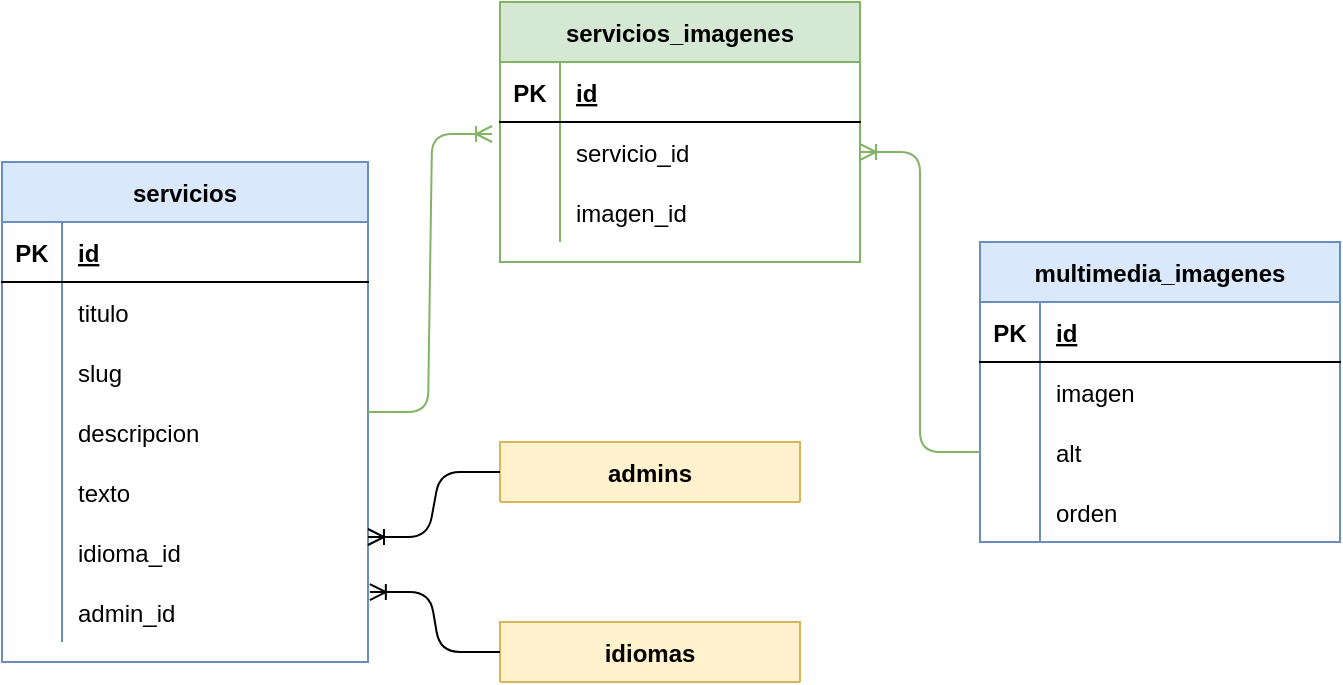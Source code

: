 <mxfile version="14.2.5" type="github">
  <diagram id="W5UovOgnBO6dYOYTDpr0" name="ServiciosDiagram">
    <mxGraphModel dx="862" dy="531" grid="1" gridSize="10" guides="1" tooltips="1" connect="1" arrows="1" fold="1" page="1" pageScale="1" pageWidth="827" pageHeight="1169" math="0" shadow="0">
      <root>
        <mxCell id="0" />
        <mxCell id="1" parent="0" />
        <mxCell id="mN5UHLbo1BGkFWO35L5Y-1" value="servicios" style="shape=table;startSize=30;container=1;collapsible=1;childLayout=tableLayout;fixedRows=1;rowLines=0;fontStyle=1;align=center;resizeLast=1;fillColor=#dae8fc;strokeColor=#6c8ebf;" parent="1" vertex="1">
          <mxGeometry x="41" y="110" width="183" height="250" as="geometry">
            <mxRectangle x="60" y="120" width="80" height="30" as="alternateBounds" />
          </mxGeometry>
        </mxCell>
        <mxCell id="mN5UHLbo1BGkFWO35L5Y-2" value="" style="shape=partialRectangle;collapsible=0;dropTarget=0;pointerEvents=0;fillColor=none;top=0;left=0;bottom=1;right=0;points=[[0,0.5],[1,0.5]];portConstraint=eastwest;" parent="mN5UHLbo1BGkFWO35L5Y-1" vertex="1">
          <mxGeometry y="30" width="183" height="30" as="geometry" />
        </mxCell>
        <mxCell id="mN5UHLbo1BGkFWO35L5Y-3" value="PK" style="shape=partialRectangle;connectable=0;fillColor=none;top=0;left=0;bottom=0;right=0;fontStyle=1;overflow=hidden;" parent="mN5UHLbo1BGkFWO35L5Y-2" vertex="1">
          <mxGeometry width="30" height="30" as="geometry" />
        </mxCell>
        <mxCell id="mN5UHLbo1BGkFWO35L5Y-4" value="id" style="shape=partialRectangle;connectable=0;fillColor=none;top=0;left=0;bottom=0;right=0;align=left;spacingLeft=6;fontStyle=5;overflow=hidden;" parent="mN5UHLbo1BGkFWO35L5Y-2" vertex="1">
          <mxGeometry x="30" width="153" height="30" as="geometry" />
        </mxCell>
        <mxCell id="mN5UHLbo1BGkFWO35L5Y-5" value="" style="shape=partialRectangle;collapsible=0;dropTarget=0;pointerEvents=0;fillColor=none;top=0;left=0;bottom=0;right=0;points=[[0,0.5],[1,0.5]];portConstraint=eastwest;" parent="mN5UHLbo1BGkFWO35L5Y-1" vertex="1">
          <mxGeometry y="60" width="183" height="30" as="geometry" />
        </mxCell>
        <mxCell id="mN5UHLbo1BGkFWO35L5Y-6" value="" style="shape=partialRectangle;connectable=0;fillColor=none;top=0;left=0;bottom=0;right=0;editable=1;overflow=hidden;" parent="mN5UHLbo1BGkFWO35L5Y-5" vertex="1">
          <mxGeometry width="30" height="30" as="geometry" />
        </mxCell>
        <mxCell id="mN5UHLbo1BGkFWO35L5Y-7" value="titulo" style="shape=partialRectangle;connectable=0;fillColor=none;top=0;left=0;bottom=0;right=0;align=left;spacingLeft=6;overflow=hidden;" parent="mN5UHLbo1BGkFWO35L5Y-5" vertex="1">
          <mxGeometry x="30" width="153" height="30" as="geometry" />
        </mxCell>
        <mxCell id="mN5UHLbo1BGkFWO35L5Y-8" value="" style="shape=partialRectangle;collapsible=0;dropTarget=0;pointerEvents=0;fillColor=none;top=0;left=0;bottom=0;right=0;points=[[0,0.5],[1,0.5]];portConstraint=eastwest;" parent="mN5UHLbo1BGkFWO35L5Y-1" vertex="1">
          <mxGeometry y="90" width="183" height="30" as="geometry" />
        </mxCell>
        <mxCell id="mN5UHLbo1BGkFWO35L5Y-9" value="" style="shape=partialRectangle;connectable=0;fillColor=none;top=0;left=0;bottom=0;right=0;editable=1;overflow=hidden;" parent="mN5UHLbo1BGkFWO35L5Y-8" vertex="1">
          <mxGeometry width="30" height="30" as="geometry" />
        </mxCell>
        <mxCell id="mN5UHLbo1BGkFWO35L5Y-10" value="slug" style="shape=partialRectangle;connectable=0;fillColor=none;top=0;left=0;bottom=0;right=0;align=left;spacingLeft=6;overflow=hidden;" parent="mN5UHLbo1BGkFWO35L5Y-8" vertex="1">
          <mxGeometry x="30" width="153" height="30" as="geometry" />
        </mxCell>
        <mxCell id="mN5UHLbo1BGkFWO35L5Y-11" value="" style="shape=partialRectangle;collapsible=0;dropTarget=0;pointerEvents=0;fillColor=none;top=0;left=0;bottom=0;right=0;points=[[0,0.5],[1,0.5]];portConstraint=eastwest;" parent="mN5UHLbo1BGkFWO35L5Y-1" vertex="1">
          <mxGeometry y="120" width="183" height="30" as="geometry" />
        </mxCell>
        <mxCell id="mN5UHLbo1BGkFWO35L5Y-12" value="" style="shape=partialRectangle;connectable=0;fillColor=none;top=0;left=0;bottom=0;right=0;editable=1;overflow=hidden;" parent="mN5UHLbo1BGkFWO35L5Y-11" vertex="1">
          <mxGeometry width="30" height="30" as="geometry" />
        </mxCell>
        <mxCell id="mN5UHLbo1BGkFWO35L5Y-13" value="descripcion" style="shape=partialRectangle;connectable=0;fillColor=none;top=0;left=0;bottom=0;right=0;align=left;spacingLeft=6;overflow=hidden;" parent="mN5UHLbo1BGkFWO35L5Y-11" vertex="1">
          <mxGeometry x="30" width="153" height="30" as="geometry" />
        </mxCell>
        <mxCell id="mN5UHLbo1BGkFWO35L5Y-14" value="" style="shape=partialRectangle;collapsible=0;dropTarget=0;pointerEvents=0;fillColor=none;top=0;left=0;bottom=0;right=0;points=[[0,0.5],[1,0.5]];portConstraint=eastwest;" parent="mN5UHLbo1BGkFWO35L5Y-1" vertex="1">
          <mxGeometry y="150" width="183" height="30" as="geometry" />
        </mxCell>
        <mxCell id="mN5UHLbo1BGkFWO35L5Y-15" value="" style="shape=partialRectangle;connectable=0;fillColor=none;top=0;left=0;bottom=0;right=0;editable=1;overflow=hidden;" parent="mN5UHLbo1BGkFWO35L5Y-14" vertex="1">
          <mxGeometry width="30" height="30" as="geometry" />
        </mxCell>
        <mxCell id="mN5UHLbo1BGkFWO35L5Y-16" value="texto" style="shape=partialRectangle;connectable=0;fillColor=none;top=0;left=0;bottom=0;right=0;align=left;spacingLeft=6;overflow=hidden;" parent="mN5UHLbo1BGkFWO35L5Y-14" vertex="1">
          <mxGeometry x="30" width="153" height="30" as="geometry" />
        </mxCell>
        <mxCell id="mN5UHLbo1BGkFWO35L5Y-17" value="" style="shape=partialRectangle;collapsible=0;dropTarget=0;pointerEvents=0;fillColor=none;top=0;left=0;bottom=0;right=0;points=[[0,0.5],[1,0.5]];portConstraint=eastwest;" parent="mN5UHLbo1BGkFWO35L5Y-1" vertex="1">
          <mxGeometry y="180" width="183" height="30" as="geometry" />
        </mxCell>
        <mxCell id="mN5UHLbo1BGkFWO35L5Y-18" value="" style="shape=partialRectangle;connectable=0;fillColor=none;top=0;left=0;bottom=0;right=0;editable=1;overflow=hidden;" parent="mN5UHLbo1BGkFWO35L5Y-17" vertex="1">
          <mxGeometry width="30" height="30" as="geometry" />
        </mxCell>
        <mxCell id="mN5UHLbo1BGkFWO35L5Y-19" value="idioma_id" style="shape=partialRectangle;connectable=0;fillColor=none;top=0;left=0;bottom=0;right=0;align=left;spacingLeft=6;overflow=hidden;" parent="mN5UHLbo1BGkFWO35L5Y-17" vertex="1">
          <mxGeometry x="30" width="153" height="30" as="geometry" />
        </mxCell>
        <mxCell id="mN5UHLbo1BGkFWO35L5Y-46" value="" style="shape=partialRectangle;collapsible=0;dropTarget=0;pointerEvents=0;fillColor=none;top=0;left=0;bottom=0;right=0;points=[[0,0.5],[1,0.5]];portConstraint=eastwest;" parent="mN5UHLbo1BGkFWO35L5Y-1" vertex="1">
          <mxGeometry y="210" width="183" height="30" as="geometry" />
        </mxCell>
        <mxCell id="mN5UHLbo1BGkFWO35L5Y-47" value="" style="shape=partialRectangle;connectable=0;fillColor=none;top=0;left=0;bottom=0;right=0;editable=1;overflow=hidden;" parent="mN5UHLbo1BGkFWO35L5Y-46" vertex="1">
          <mxGeometry width="30" height="30" as="geometry" />
        </mxCell>
        <mxCell id="mN5UHLbo1BGkFWO35L5Y-48" value="admin_id" style="shape=partialRectangle;connectable=0;fillColor=none;top=0;left=0;bottom=0;right=0;align=left;spacingLeft=6;overflow=hidden;" parent="mN5UHLbo1BGkFWO35L5Y-46" vertex="1">
          <mxGeometry x="30" width="153" height="30" as="geometry" />
        </mxCell>
        <mxCell id="mN5UHLbo1BGkFWO35L5Y-20" value="servicios_imagenes" style="shape=table;startSize=30;container=1;collapsible=1;childLayout=tableLayout;fixedRows=1;rowLines=0;fontStyle=1;align=center;resizeLast=1;fillColor=#d5e8d4;strokeColor=#82b366;" parent="1" vertex="1">
          <mxGeometry x="290" y="30" width="180" height="130" as="geometry" />
        </mxCell>
        <mxCell id="mN5UHLbo1BGkFWO35L5Y-21" value="" style="shape=partialRectangle;collapsible=0;dropTarget=0;pointerEvents=0;fillColor=none;top=0;left=0;bottom=1;right=0;points=[[0,0.5],[1,0.5]];portConstraint=eastwest;" parent="mN5UHLbo1BGkFWO35L5Y-20" vertex="1">
          <mxGeometry y="30" width="180" height="30" as="geometry" />
        </mxCell>
        <mxCell id="mN5UHLbo1BGkFWO35L5Y-22" value="PK" style="shape=partialRectangle;connectable=0;fillColor=none;top=0;left=0;bottom=0;right=0;fontStyle=1;overflow=hidden;" parent="mN5UHLbo1BGkFWO35L5Y-21" vertex="1">
          <mxGeometry width="30" height="30" as="geometry" />
        </mxCell>
        <mxCell id="mN5UHLbo1BGkFWO35L5Y-23" value="id" style="shape=partialRectangle;connectable=0;fillColor=none;top=0;left=0;bottom=0;right=0;align=left;spacingLeft=6;fontStyle=5;overflow=hidden;" parent="mN5UHLbo1BGkFWO35L5Y-21" vertex="1">
          <mxGeometry x="30" width="150" height="30" as="geometry" />
        </mxCell>
        <mxCell id="mN5UHLbo1BGkFWO35L5Y-24" value="" style="shape=partialRectangle;collapsible=0;dropTarget=0;pointerEvents=0;fillColor=none;top=0;left=0;bottom=0;right=0;points=[[0,0.5],[1,0.5]];portConstraint=eastwest;" parent="mN5UHLbo1BGkFWO35L5Y-20" vertex="1">
          <mxGeometry y="60" width="180" height="30" as="geometry" />
        </mxCell>
        <mxCell id="mN5UHLbo1BGkFWO35L5Y-25" value="" style="shape=partialRectangle;connectable=0;fillColor=none;top=0;left=0;bottom=0;right=0;editable=1;overflow=hidden;" parent="mN5UHLbo1BGkFWO35L5Y-24" vertex="1">
          <mxGeometry width="30" height="30" as="geometry" />
        </mxCell>
        <mxCell id="mN5UHLbo1BGkFWO35L5Y-26" value="servicio_id" style="shape=partialRectangle;connectable=0;fillColor=none;top=0;left=0;bottom=0;right=0;align=left;spacingLeft=6;overflow=hidden;" parent="mN5UHLbo1BGkFWO35L5Y-24" vertex="1">
          <mxGeometry x="30" width="150" height="30" as="geometry" />
        </mxCell>
        <mxCell id="mN5UHLbo1BGkFWO35L5Y-27" value="" style="shape=partialRectangle;collapsible=0;dropTarget=0;pointerEvents=0;fillColor=none;top=0;left=0;bottom=0;right=0;points=[[0,0.5],[1,0.5]];portConstraint=eastwest;" parent="mN5UHLbo1BGkFWO35L5Y-20" vertex="1">
          <mxGeometry y="90" width="180" height="30" as="geometry" />
        </mxCell>
        <mxCell id="mN5UHLbo1BGkFWO35L5Y-28" value="" style="shape=partialRectangle;connectable=0;fillColor=none;top=0;left=0;bottom=0;right=0;editable=1;overflow=hidden;" parent="mN5UHLbo1BGkFWO35L5Y-27" vertex="1">
          <mxGeometry width="30" height="30" as="geometry" />
        </mxCell>
        <mxCell id="mN5UHLbo1BGkFWO35L5Y-29" value="imagen_id" style="shape=partialRectangle;connectable=0;fillColor=none;top=0;left=0;bottom=0;right=0;align=left;spacingLeft=6;overflow=hidden;" parent="mN5UHLbo1BGkFWO35L5Y-27" vertex="1">
          <mxGeometry x="30" width="150" height="30" as="geometry" />
        </mxCell>
        <mxCell id="mN5UHLbo1BGkFWO35L5Y-33" value="multimedia_imagenes" style="shape=table;startSize=30;container=1;collapsible=1;childLayout=tableLayout;fixedRows=1;rowLines=0;fontStyle=1;align=center;resizeLast=1;fillColor=#dae8fc;strokeColor=#6c8ebf;" parent="1" vertex="1">
          <mxGeometry x="530" y="150" width="180" height="150" as="geometry" />
        </mxCell>
        <mxCell id="mN5UHLbo1BGkFWO35L5Y-34" value="" style="shape=partialRectangle;collapsible=0;dropTarget=0;pointerEvents=0;fillColor=none;top=0;left=0;bottom=1;right=0;points=[[0,0.5],[1,0.5]];portConstraint=eastwest;" parent="mN5UHLbo1BGkFWO35L5Y-33" vertex="1">
          <mxGeometry y="30" width="180" height="30" as="geometry" />
        </mxCell>
        <mxCell id="mN5UHLbo1BGkFWO35L5Y-35" value="PK" style="shape=partialRectangle;connectable=0;fillColor=none;top=0;left=0;bottom=0;right=0;fontStyle=1;overflow=hidden;" parent="mN5UHLbo1BGkFWO35L5Y-34" vertex="1">
          <mxGeometry width="30" height="30" as="geometry" />
        </mxCell>
        <mxCell id="mN5UHLbo1BGkFWO35L5Y-36" value="id" style="shape=partialRectangle;connectable=0;fillColor=none;top=0;left=0;bottom=0;right=0;align=left;spacingLeft=6;fontStyle=5;overflow=hidden;" parent="mN5UHLbo1BGkFWO35L5Y-34" vertex="1">
          <mxGeometry x="30" width="150" height="30" as="geometry" />
        </mxCell>
        <mxCell id="mN5UHLbo1BGkFWO35L5Y-37" value="" style="shape=partialRectangle;collapsible=0;dropTarget=0;pointerEvents=0;fillColor=none;top=0;left=0;bottom=0;right=0;points=[[0,0.5],[1,0.5]];portConstraint=eastwest;" parent="mN5UHLbo1BGkFWO35L5Y-33" vertex="1">
          <mxGeometry y="60" width="180" height="30" as="geometry" />
        </mxCell>
        <mxCell id="mN5UHLbo1BGkFWO35L5Y-38" value="" style="shape=partialRectangle;connectable=0;fillColor=none;top=0;left=0;bottom=0;right=0;editable=1;overflow=hidden;" parent="mN5UHLbo1BGkFWO35L5Y-37" vertex="1">
          <mxGeometry width="30" height="30" as="geometry" />
        </mxCell>
        <mxCell id="mN5UHLbo1BGkFWO35L5Y-39" value="imagen" style="shape=partialRectangle;connectable=0;fillColor=none;top=0;left=0;bottom=0;right=0;align=left;spacingLeft=6;overflow=hidden;" parent="mN5UHLbo1BGkFWO35L5Y-37" vertex="1">
          <mxGeometry x="30" width="150" height="30" as="geometry" />
        </mxCell>
        <mxCell id="mN5UHLbo1BGkFWO35L5Y-40" value="" style="shape=partialRectangle;collapsible=0;dropTarget=0;pointerEvents=0;fillColor=none;top=0;left=0;bottom=0;right=0;points=[[0,0.5],[1,0.5]];portConstraint=eastwest;" parent="mN5UHLbo1BGkFWO35L5Y-33" vertex="1">
          <mxGeometry y="90" width="180" height="30" as="geometry" />
        </mxCell>
        <mxCell id="mN5UHLbo1BGkFWO35L5Y-41" value="" style="shape=partialRectangle;connectable=0;fillColor=none;top=0;left=0;bottom=0;right=0;editable=1;overflow=hidden;" parent="mN5UHLbo1BGkFWO35L5Y-40" vertex="1">
          <mxGeometry width="30" height="30" as="geometry" />
        </mxCell>
        <mxCell id="mN5UHLbo1BGkFWO35L5Y-42" value="alt" style="shape=partialRectangle;connectable=0;fillColor=none;top=0;left=0;bottom=0;right=0;align=left;spacingLeft=6;overflow=hidden;" parent="mN5UHLbo1BGkFWO35L5Y-40" vertex="1">
          <mxGeometry x="30" width="150" height="30" as="geometry" />
        </mxCell>
        <mxCell id="mN5UHLbo1BGkFWO35L5Y-43" value="" style="shape=partialRectangle;collapsible=0;dropTarget=0;pointerEvents=0;fillColor=none;top=0;left=0;bottom=0;right=0;points=[[0,0.5],[1,0.5]];portConstraint=eastwest;" parent="mN5UHLbo1BGkFWO35L5Y-33" vertex="1">
          <mxGeometry y="120" width="180" height="30" as="geometry" />
        </mxCell>
        <mxCell id="mN5UHLbo1BGkFWO35L5Y-44" value="" style="shape=partialRectangle;connectable=0;fillColor=none;top=0;left=0;bottom=0;right=0;editable=1;overflow=hidden;" parent="mN5UHLbo1BGkFWO35L5Y-43" vertex="1">
          <mxGeometry width="30" height="30" as="geometry" />
        </mxCell>
        <mxCell id="mN5UHLbo1BGkFWO35L5Y-45" value="orden" style="shape=partialRectangle;connectable=0;fillColor=none;top=0;left=0;bottom=0;right=0;align=left;spacingLeft=6;overflow=hidden;" parent="mN5UHLbo1BGkFWO35L5Y-43" vertex="1">
          <mxGeometry x="30" width="150" height="30" as="geometry" />
        </mxCell>
        <mxCell id="173J-63wM3XfRQZdWIEK-1" value="" style="edgeStyle=entityRelationEdgeStyle;fontSize=12;html=1;endArrow=ERoneToMany;entryX=-0.022;entryY=0.2;entryDx=0;entryDy=0;entryPerimeter=0;exitX=1;exitY=0.5;exitDx=0;exitDy=0;fillColor=#d5e8d4;strokeColor=#82b366;" edge="1" parent="1" source="mN5UHLbo1BGkFWO35L5Y-1" target="mN5UHLbo1BGkFWO35L5Y-24">
          <mxGeometry width="100" height="100" relative="1" as="geometry">
            <mxPoint x="210" y="260" as="sourcePoint" />
            <mxPoint x="310" y="160" as="targetPoint" />
          </mxGeometry>
        </mxCell>
        <mxCell id="173J-63wM3XfRQZdWIEK-2" value="" style="edgeStyle=entityRelationEdgeStyle;fontSize=12;html=1;endArrow=ERoneToMany;entryX=1;entryY=0.5;entryDx=0;entryDy=0;exitX=0;exitY=0.5;exitDx=0;exitDy=0;fillColor=#d5e8d4;strokeColor=#82b366;" edge="1" parent="1" source="mN5UHLbo1BGkFWO35L5Y-40" target="mN5UHLbo1BGkFWO35L5Y-24">
          <mxGeometry width="100" height="100" relative="1" as="geometry">
            <mxPoint x="360" y="330" as="sourcePoint" />
            <mxPoint x="460" y="230" as="targetPoint" />
          </mxGeometry>
        </mxCell>
        <mxCell id="173J-63wM3XfRQZdWIEK-3" value="idiomas" style="shape=table;startSize=30;container=1;collapsible=1;childLayout=tableLayout;fixedRows=1;rowLines=0;fontStyle=1;align=center;resizeLast=1;fillColor=#fff2cc;strokeColor=#d6b656;" vertex="1" collapsed="1" parent="1">
          <mxGeometry x="290" y="340" width="150" height="30" as="geometry">
            <mxRectangle x="280" y="300" width="180" height="160" as="alternateBounds" />
          </mxGeometry>
        </mxCell>
        <mxCell id="173J-63wM3XfRQZdWIEK-4" value="" style="shape=partialRectangle;collapsible=0;dropTarget=0;pointerEvents=0;fillColor=none;top=0;left=0;bottom=1;right=0;points=[[0,0.5],[1,0.5]];portConstraint=eastwest;" vertex="1" parent="173J-63wM3XfRQZdWIEK-3">
          <mxGeometry y="30" width="180" height="30" as="geometry" />
        </mxCell>
        <mxCell id="173J-63wM3XfRQZdWIEK-5" value="PK" style="shape=partialRectangle;connectable=0;fillColor=none;top=0;left=0;bottom=0;right=0;fontStyle=1;overflow=hidden;" vertex="1" parent="173J-63wM3XfRQZdWIEK-4">
          <mxGeometry width="30" height="30" as="geometry" />
        </mxCell>
        <mxCell id="173J-63wM3XfRQZdWIEK-6" value="id" style="shape=partialRectangle;connectable=0;fillColor=none;top=0;left=0;bottom=0;right=0;align=left;spacingLeft=6;fontStyle=5;overflow=hidden;" vertex="1" parent="173J-63wM3XfRQZdWIEK-4">
          <mxGeometry x="30" width="150" height="30" as="geometry" />
        </mxCell>
        <mxCell id="173J-63wM3XfRQZdWIEK-7" value="" style="shape=partialRectangle;collapsible=0;dropTarget=0;pointerEvents=0;fillColor=none;top=0;left=0;bottom=0;right=0;points=[[0,0.5],[1,0.5]];portConstraint=eastwest;" vertex="1" parent="173J-63wM3XfRQZdWIEK-3">
          <mxGeometry y="60" width="180" height="30" as="geometry" />
        </mxCell>
        <mxCell id="173J-63wM3XfRQZdWIEK-8" value="" style="shape=partialRectangle;connectable=0;fillColor=none;top=0;left=0;bottom=0;right=0;editable=1;overflow=hidden;" vertex="1" parent="173J-63wM3XfRQZdWIEK-7">
          <mxGeometry width="30" height="30" as="geometry" />
        </mxCell>
        <mxCell id="173J-63wM3XfRQZdWIEK-9" value="" style="shape=partialRectangle;connectable=0;fillColor=none;top=0;left=0;bottom=0;right=0;align=left;spacingLeft=6;overflow=hidden;" vertex="1" parent="173J-63wM3XfRQZdWIEK-7">
          <mxGeometry x="30" width="150" height="30" as="geometry" />
        </mxCell>
        <mxCell id="173J-63wM3XfRQZdWIEK-10" value="" style="shape=partialRectangle;collapsible=0;dropTarget=0;pointerEvents=0;fillColor=none;top=0;left=0;bottom=0;right=0;points=[[0,0.5],[1,0.5]];portConstraint=eastwest;" vertex="1" parent="173J-63wM3XfRQZdWIEK-3">
          <mxGeometry y="90" width="180" height="30" as="geometry" />
        </mxCell>
        <mxCell id="173J-63wM3XfRQZdWIEK-11" value="" style="shape=partialRectangle;connectable=0;fillColor=none;top=0;left=0;bottom=0;right=0;editable=1;overflow=hidden;" vertex="1" parent="173J-63wM3XfRQZdWIEK-10">
          <mxGeometry width="30" height="30" as="geometry" />
        </mxCell>
        <mxCell id="173J-63wM3XfRQZdWIEK-12" value="" style="shape=partialRectangle;connectable=0;fillColor=none;top=0;left=0;bottom=0;right=0;align=left;spacingLeft=6;overflow=hidden;" vertex="1" parent="173J-63wM3XfRQZdWIEK-10">
          <mxGeometry x="30" width="150" height="30" as="geometry" />
        </mxCell>
        <mxCell id="173J-63wM3XfRQZdWIEK-13" value="" style="shape=partialRectangle;collapsible=0;dropTarget=0;pointerEvents=0;fillColor=none;top=0;left=0;bottom=0;right=0;points=[[0,0.5],[1,0.5]];portConstraint=eastwest;" vertex="1" parent="173J-63wM3XfRQZdWIEK-3">
          <mxGeometry y="120" width="180" height="30" as="geometry" />
        </mxCell>
        <mxCell id="173J-63wM3XfRQZdWIEK-14" value="" style="shape=partialRectangle;connectable=0;fillColor=none;top=0;left=0;bottom=0;right=0;editable=1;overflow=hidden;" vertex="1" parent="173J-63wM3XfRQZdWIEK-13">
          <mxGeometry width="30" height="30" as="geometry" />
        </mxCell>
        <mxCell id="173J-63wM3XfRQZdWIEK-15" value="" style="shape=partialRectangle;connectable=0;fillColor=none;top=0;left=0;bottom=0;right=0;align=left;spacingLeft=6;overflow=hidden;" vertex="1" parent="173J-63wM3XfRQZdWIEK-13">
          <mxGeometry x="30" width="150" height="30" as="geometry" />
        </mxCell>
        <mxCell id="173J-63wM3XfRQZdWIEK-16" value="admins" style="shape=table;startSize=30;container=1;collapsible=1;childLayout=tableLayout;fixedRows=1;rowLines=0;fontStyle=1;align=center;resizeLast=1;fillColor=#fff2cc;strokeColor=#d6b656;" vertex="1" collapsed="1" parent="1">
          <mxGeometry x="290" y="250" width="150" height="30" as="geometry">
            <mxRectangle x="280" y="300" width="180" height="160" as="alternateBounds" />
          </mxGeometry>
        </mxCell>
        <mxCell id="173J-63wM3XfRQZdWIEK-17" value="" style="shape=partialRectangle;collapsible=0;dropTarget=0;pointerEvents=0;fillColor=none;top=0;left=0;bottom=1;right=0;points=[[0,0.5],[1,0.5]];portConstraint=eastwest;" vertex="1" parent="173J-63wM3XfRQZdWIEK-16">
          <mxGeometry y="30" width="180" height="30" as="geometry" />
        </mxCell>
        <mxCell id="173J-63wM3XfRQZdWIEK-18" value="PK" style="shape=partialRectangle;connectable=0;fillColor=none;top=0;left=0;bottom=0;right=0;fontStyle=1;overflow=hidden;" vertex="1" parent="173J-63wM3XfRQZdWIEK-17">
          <mxGeometry width="30" height="30" as="geometry" />
        </mxCell>
        <mxCell id="173J-63wM3XfRQZdWIEK-19" value="id" style="shape=partialRectangle;connectable=0;fillColor=none;top=0;left=0;bottom=0;right=0;align=left;spacingLeft=6;fontStyle=5;overflow=hidden;" vertex="1" parent="173J-63wM3XfRQZdWIEK-17">
          <mxGeometry x="30" width="150" height="30" as="geometry" />
        </mxCell>
        <mxCell id="173J-63wM3XfRQZdWIEK-20" value="" style="shape=partialRectangle;collapsible=0;dropTarget=0;pointerEvents=0;fillColor=none;top=0;left=0;bottom=0;right=0;points=[[0,0.5],[1,0.5]];portConstraint=eastwest;" vertex="1" parent="173J-63wM3XfRQZdWIEK-16">
          <mxGeometry y="60" width="180" height="30" as="geometry" />
        </mxCell>
        <mxCell id="173J-63wM3XfRQZdWIEK-21" value="" style="shape=partialRectangle;connectable=0;fillColor=none;top=0;left=0;bottom=0;right=0;editable=1;overflow=hidden;" vertex="1" parent="173J-63wM3XfRQZdWIEK-20">
          <mxGeometry width="30" height="30" as="geometry" />
        </mxCell>
        <mxCell id="173J-63wM3XfRQZdWIEK-22" value="" style="shape=partialRectangle;connectable=0;fillColor=none;top=0;left=0;bottom=0;right=0;align=left;spacingLeft=6;overflow=hidden;" vertex="1" parent="173J-63wM3XfRQZdWIEK-20">
          <mxGeometry x="30" width="150" height="30" as="geometry" />
        </mxCell>
        <mxCell id="173J-63wM3XfRQZdWIEK-23" value="" style="shape=partialRectangle;collapsible=0;dropTarget=0;pointerEvents=0;fillColor=none;top=0;left=0;bottom=0;right=0;points=[[0,0.5],[1,0.5]];portConstraint=eastwest;" vertex="1" parent="173J-63wM3XfRQZdWIEK-16">
          <mxGeometry y="90" width="180" height="30" as="geometry" />
        </mxCell>
        <mxCell id="173J-63wM3XfRQZdWIEK-24" value="" style="shape=partialRectangle;connectable=0;fillColor=none;top=0;left=0;bottom=0;right=0;editable=1;overflow=hidden;" vertex="1" parent="173J-63wM3XfRQZdWIEK-23">
          <mxGeometry width="30" height="30" as="geometry" />
        </mxCell>
        <mxCell id="173J-63wM3XfRQZdWIEK-25" value="" style="shape=partialRectangle;connectable=0;fillColor=none;top=0;left=0;bottom=0;right=0;align=left;spacingLeft=6;overflow=hidden;" vertex="1" parent="173J-63wM3XfRQZdWIEK-23">
          <mxGeometry x="30" width="150" height="30" as="geometry" />
        </mxCell>
        <mxCell id="173J-63wM3XfRQZdWIEK-26" value="" style="shape=partialRectangle;collapsible=0;dropTarget=0;pointerEvents=0;fillColor=none;top=0;left=0;bottom=0;right=0;points=[[0,0.5],[1,0.5]];portConstraint=eastwest;" vertex="1" parent="173J-63wM3XfRQZdWIEK-16">
          <mxGeometry y="120" width="180" height="30" as="geometry" />
        </mxCell>
        <mxCell id="173J-63wM3XfRQZdWIEK-27" value="" style="shape=partialRectangle;connectable=0;fillColor=none;top=0;left=0;bottom=0;right=0;editable=1;overflow=hidden;" vertex="1" parent="173J-63wM3XfRQZdWIEK-26">
          <mxGeometry width="30" height="30" as="geometry" />
        </mxCell>
        <mxCell id="173J-63wM3XfRQZdWIEK-28" value="" style="shape=partialRectangle;connectable=0;fillColor=none;top=0;left=0;bottom=0;right=0;align=left;spacingLeft=6;overflow=hidden;" vertex="1" parent="173J-63wM3XfRQZdWIEK-26">
          <mxGeometry x="30" width="150" height="30" as="geometry" />
        </mxCell>
        <mxCell id="173J-63wM3XfRQZdWIEK-29" value="" style="edgeStyle=entityRelationEdgeStyle;fontSize=12;html=1;endArrow=ERoneToMany;exitX=0;exitY=0.5;exitDx=0;exitDy=0;entryX=1;entryY=0.75;entryDx=0;entryDy=0;" edge="1" parent="1" source="173J-63wM3XfRQZdWIEK-16" target="mN5UHLbo1BGkFWO35L5Y-1">
          <mxGeometry width="100" height="100" relative="1" as="geometry">
            <mxPoint x="360" y="330" as="sourcePoint" />
            <mxPoint x="460" y="230" as="targetPoint" />
          </mxGeometry>
        </mxCell>
        <mxCell id="173J-63wM3XfRQZdWIEK-30" value="" style="edgeStyle=entityRelationEdgeStyle;fontSize=12;html=1;endArrow=ERoneToMany;entryX=1.005;entryY=0.167;entryDx=0;entryDy=0;entryPerimeter=0;exitX=0;exitY=0.5;exitDx=0;exitDy=0;" edge="1" parent="1" source="173J-63wM3XfRQZdWIEK-3" target="mN5UHLbo1BGkFWO35L5Y-46">
          <mxGeometry width="100" height="100" relative="1" as="geometry">
            <mxPoint x="360" y="330" as="sourcePoint" />
            <mxPoint x="460" y="230" as="targetPoint" />
          </mxGeometry>
        </mxCell>
      </root>
    </mxGraphModel>
  </diagram>
</mxfile>
